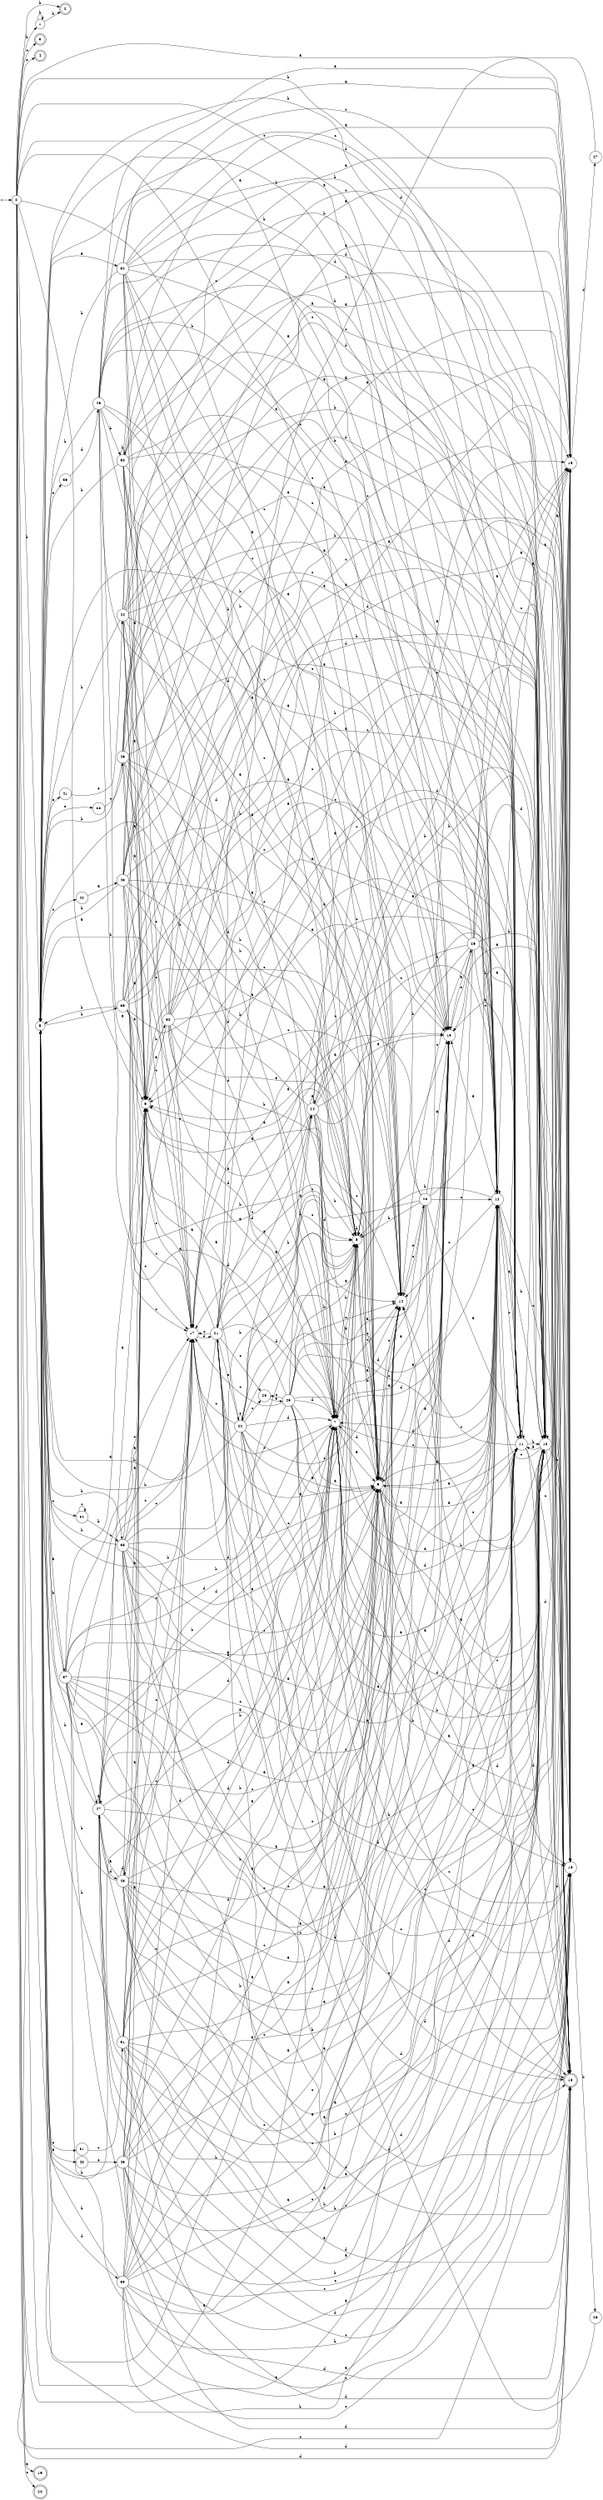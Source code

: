 digraph finite_state_machine {
rankdir=LR;
size="20,20";
node [shape = point]; "dummy0"
node [shape = circle]; "0";
"dummy0" -> "0";
node [shape = circle]; "1";
node [shape = doublecircle]; "2";node [shape = doublecircle]; "3";node [shape = doublecircle]; "4";node [shape = circle]; "5";
node [shape = circle]; "6";
node [shape = circle]; "7";
node [shape = circle]; "8";
node [shape = circle]; "9";
node [shape = circle]; "10";
node [shape = circle]; "11";
node [shape = circle]; "12";
node [shape = circle]; "13";
node [shape = circle]; "14";
node [shape = circle]; "15";
node [shape = circle]; "16";
node [shape = circle]; "17";
node [shape = doublecircle]; "18";node [shape = doublecircle]; "19";node [shape = doublecircle]; "20";node [shape = circle]; "21";
node [shape = circle]; "22";
node [shape = circle]; "23";
node [shape = circle]; "24";
node [shape = circle]; "25";
node [shape = circle]; "26";
node [shape = circle]; "27";
node [shape = circle]; "28";
node [shape = circle]; "29";
node [shape = circle]; "30";
node [shape = circle]; "31";
node [shape = circle]; "32";
node [shape = circle]; "33";
node [shape = circle]; "34";
node [shape = circle]; "35";
node [shape = circle]; "36";
node [shape = circle]; "37";
node [shape = circle]; "38";
node [shape = circle]; "39";
node [shape = circle]; "40";
node [shape = circle]; "41";
node [shape = circle]; "42";
node [shape = circle]; "43";
node [shape = circle]; "44";
node [shape = circle]; "45";
node [shape = circle]; "46";
node [shape = circle]; "47";
node [shape = circle]; "48";
node [shape = circle]; "49";
node [shape = circle]; "50";
node [shape = circle]; "51";
"0" -> "1" [label = "b"];
 "0" -> "2" [label = "b"];
 "0" -> "5" [label = "b"];
 "0" -> "8" [label = "b"];
 "0" -> "10" [label = "b"];
 "0" -> "16" [label = "c"];
 "0" -> "17" [label = "c"];
 "0" -> "3" [label = "c"];
 "0" -> "20" [label = "c"];
 "0" -> "12" [label = "c"];
 "0" -> "14" [label = "c"];
 "0" -> "4" [label = "e"];
 "0" -> "19" [label = "a"];
 "0" -> "6" [label = "a"];
 "0" -> "9" [label = "a"];
 "0" -> "11" [label = "a"];
 "0" -> "13" [label = "a"];
 "0" -> "15" [label = "a"];
 "0" -> "18" [label = "d"];
 "0" -> "7" [label = "d"];
 "17" -> "21" [label = "d"];
 "21" -> "6" [label = "a"];
 "21" -> "24" [label = "a"];
 "21" -> "9" [label = "a"];
 "21" -> "11" [label = "a"];
 "21" -> "13" [label = "a"];
 "21" -> "15" [label = "a"];
 "21" -> "16" [label = "c"];
 "21" -> "17" [label = "c"];
 "21" -> "23" [label = "c"];
 "21" -> "12" [label = "c"];
 "21" -> "14" [label = "c"];
 "21" -> "22" [label = "e"];
 "21" -> "8" [label = "b"];
 "21" -> "10" [label = "b"];
 "21" -> "5" [label = "b"];
 "21" -> "18" [label = "d"];
 "21" -> "7" [label = "d"];
 "24" -> "6" [label = "a"];
 "24" -> "24" [label = "a"];
 "24" -> "9" [label = "a"];
 "24" -> "11" [label = "a"];
 "24" -> "13" [label = "a"];
 "24" -> "15" [label = "a"];
 "24" -> "16" [label = "c"];
 "24" -> "17" [label = "c"];
 "24" -> "12" [label = "c"];
 "24" -> "14" [label = "c"];
 "24" -> "8" [label = "b"];
 "24" -> "10" [label = "b"];
 "24" -> "5" [label = "b"];
 "24" -> "18" [label = "d"];
 "24" -> "7" [label = "d"];
 "23" -> "25" [label = "a"];
 "25" -> "16" [label = "c"];
 "25" -> "17" [label = "c"];
 "25" -> "23" [label = "c"];
 "25" -> "12" [label = "c"];
 "25" -> "14" [label = "c"];
 "25" -> "6" [label = "a"];
 "25" -> "24" [label = "a"];
 "25" -> "9" [label = "a"];
 "25" -> "11" [label = "a"];
 "25" -> "13" [label = "a"];
 "25" -> "15" [label = "a"];
 "25" -> "8" [label = "b"];
 "25" -> "10" [label = "b"];
 "25" -> "5" [label = "b"];
 "25" -> "18" [label = "d"];
 "25" -> "7" [label = "d"];
 "22" -> "22" [label = "e"];
 "22" -> "6" [label = "a"];
 "22" -> "24" [label = "a"];
 "22" -> "9" [label = "a"];
 "22" -> "11" [label = "a"];
 "22" -> "13" [label = "a"];
 "22" -> "15" [label = "a"];
 "22" -> "16" [label = "c"];
 "22" -> "17" [label = "c"];
 "22" -> "23" [label = "c"];
 "22" -> "12" [label = "c"];
 "22" -> "14" [label = "c"];
 "22" -> "8" [label = "b"];
 "22" -> "10" [label = "b"];
 "22" -> "5" [label = "b"];
 "22" -> "18" [label = "d"];
 "22" -> "7" [label = "d"];
 "16" -> "26" [label = "b"];
 "26" -> "21" [label = "d"];
 "15" -> "27" [label = "d"];
 "27" -> "21" [label = "d"];
 "14" -> "28" [label = "e"];
 "28" -> "16" [label = "c"];
 "28" -> "17" [label = "c"];
 "28" -> "12" [label = "c"];
 "28" -> "14" [label = "c"];
 "28" -> "8" [label = "b"];
 "28" -> "10" [label = "b"];
 "28" -> "5" [label = "b"];
 "28" -> "6" [label = "a"];
 "28" -> "9" [label = "a"];
 "28" -> "11" [label = "a"];
 "28" -> "13" [label = "a"];
 "28" -> "15" [label = "a"];
 "28" -> "18" [label = "d"];
 "28" -> "7" [label = "d"];
 "13" -> "29" [label = "e"];
 "29" -> "6" [label = "a"];
 "29" -> "9" [label = "a"];
 "29" -> "11" [label = "a"];
 "29" -> "13" [label = "a"];
 "29" -> "15" [label = "a"];
 "29" -> "8" [label = "b"];
 "29" -> "10" [label = "b"];
 "29" -> "5" [label = "b"];
 "29" -> "18" [label = "d"];
 "29" -> "7" [label = "d"];
 "29" -> "16" [label = "c"];
 "29" -> "17" [label = "c"];
 "29" -> "12" [label = "c"];
 "29" -> "14" [label = "c"];
 "12" -> "16" [label = "c"];
 "12" -> "17" [label = "c"];
 "12" -> "12" [label = "c"];
 "12" -> "14" [label = "c"];
 "12" -> "8" [label = "b"];
 "12" -> "10" [label = "b"];
 "12" -> "5" [label = "b"];
 "12" -> "6" [label = "a"];
 "12" -> "9" [label = "a"];
 "12" -> "11" [label = "a"];
 "12" -> "13" [label = "a"];
 "12" -> "15" [label = "a"];
 "12" -> "18" [label = "d"];
 "12" -> "7" [label = "d"];
 "11" -> "6" [label = "a"];
 "11" -> "9" [label = "a"];
 "11" -> "11" [label = "a"];
 "11" -> "13" [label = "a"];
 "11" -> "15" [label = "a"];
 "11" -> "18" [label = "d"];
 "11" -> "7" [label = "d"];
 "11" -> "8" [label = "b"];
 "11" -> "10" [label = "b"];
 "11" -> "5" [label = "b"];
 "11" -> "16" [label = "c"];
 "11" -> "17" [label = "c"];
 "11" -> "12" [label = "c"];
 "11" -> "14" [label = "c"];
 "10" -> "8" [label = "b"];
 "10" -> "10" [label = "b"];
 "10" -> "5" [label = "b"];
 "10" -> "6" [label = "a"];
 "10" -> "9" [label = "a"];
 "10" -> "11" [label = "a"];
 "10" -> "13" [label = "a"];
 "10" -> "15" [label = "a"];
 "10" -> "18" [label = "d"];
 "10" -> "7" [label = "d"];
 "10" -> "16" [label = "c"];
 "10" -> "17" [label = "c"];
 "10" -> "12" [label = "c"];
 "10" -> "14" [label = "c"];
 "9" -> "6" [label = "a"];
 "9" -> "9" [label = "a"];
 "9" -> "11" [label = "a"];
 "9" -> "13" [label = "a"];
 "9" -> "15" [label = "a"];
 "9" -> "8" [label = "b"];
 "9" -> "10" [label = "b"];
 "9" -> "5" [label = "b"];
 "9" -> "18" [label = "d"];
 "9" -> "7" [label = "d"];
 "9" -> "16" [label = "c"];
 "9" -> "17" [label = "c"];
 "9" -> "12" [label = "c"];
 "9" -> "14" [label = "c"];
 "8" -> "8" [label = "b"];
 "8" -> "9" [label = "a"];
 "7" -> "18" [label = "d"];
 "7" -> "7" [label = "d"];
 "7" -> "8" [label = "b"];
 "7" -> "10" [label = "b"];
 "7" -> "5" [label = "b"];
 "7" -> "6" [label = "a"];
 "7" -> "9" [label = "a"];
 "7" -> "11" [label = "a"];
 "7" -> "13" [label = "a"];
 "7" -> "15" [label = "a"];
 "7" -> "16" [label = "c"];
 "7" -> "17" [label = "c"];
 "7" -> "12" [label = "c"];
 "7" -> "14" [label = "c"];
 "6" -> "30" [label = "b"];
 "30" -> "6" [label = "a"];
 "30" -> "9" [label = "a"];
 "30" -> "11" [label = "a"];
 "30" -> "13" [label = "a"];
 "30" -> "15" [label = "a"];
 "30" -> "8" [label = "b"];
 "30" -> "10" [label = "b"];
 "30" -> "5" [label = "b"];
 "30" -> "18" [label = "d"];
 "30" -> "7" [label = "d"];
 "30" -> "16" [label = "c"];
 "30" -> "17" [label = "c"];
 "30" -> "12" [label = "c"];
 "30" -> "14" [label = "c"];
 "5" -> "36" [label = "e"];
 "5" -> "38" [label = "e"];
 "5" -> "41" [label = "e"];
 "5" -> "42" [label = "e"];
 "5" -> "31" [label = "e"];
 "5" -> "32" [label = "a"];
 "5" -> "40" [label = "a"];
 "5" -> "37" [label = "a"];
 "5" -> "33" [label = "d"];
 "5" -> "34" [label = "c"];
 "5" -> "35" [label = "b"];
 "5" -> "39" [label = "b"];
 "42" -> "43" [label = "a"];
 "43" -> "8" [label = "b"];
 "43" -> "10" [label = "b"];
 "43" -> "5" [label = "b"];
 "43" -> "6" [label = "a"];
 "43" -> "9" [label = "a"];
 "43" -> "11" [label = "a"];
 "43" -> "13" [label = "a"];
 "43" -> "15" [label = "a"];
 "43" -> "18" [label = "d"];
 "43" -> "7" [label = "d"];
 "43" -> "16" [label = "c"];
 "43" -> "17" [label = "c"];
 "43" -> "12" [label = "c"];
 "43" -> "14" [label = "c"];
 "41" -> "44" [label = "e"];
 "44" -> "8" [label = "b"];
 "44" -> "10" [label = "b"];
 "44" -> "5" [label = "b"];
 "44" -> "6" [label = "a"];
 "44" -> "9" [label = "a"];
 "44" -> "11" [label = "a"];
 "44" -> "13" [label = "a"];
 "44" -> "15" [label = "a"];
 "44" -> "18" [label = "d"];
 "44" -> "7" [label = "d"];
 "44" -> "16" [label = "c"];
 "44" -> "17" [label = "c"];
 "44" -> "12" [label = "c"];
 "44" -> "14" [label = "c"];
 "40" -> "45" [label = "e"];
 "45" -> "8" [label = "b"];
 "45" -> "10" [label = "b"];
 "45" -> "5" [label = "b"];
 "45" -> "6" [label = "a"];
 "45" -> "9" [label = "a"];
 "45" -> "11" [label = "a"];
 "45" -> "13" [label = "a"];
 "45" -> "15" [label = "a"];
 "45" -> "18" [label = "d"];
 "45" -> "7" [label = "d"];
 "45" -> "16" [label = "c"];
 "45" -> "17" [label = "c"];
 "45" -> "12" [label = "c"];
 "45" -> "14" [label = "c"];
 "39" -> "8" [label = "b"];
 "39" -> "10" [label = "b"];
 "39" -> "5" [label = "b"];
 "39" -> "6" [label = "a"];
 "39" -> "9" [label = "a"];
 "39" -> "11" [label = "a"];
 "39" -> "13" [label = "a"];
 "39" -> "15" [label = "a"];
 "39" -> "18" [label = "d"];
 "39" -> "7" [label = "d"];
 "39" -> "16" [label = "c"];
 "39" -> "17" [label = "c"];
 "39" -> "12" [label = "c"];
 "39" -> "14" [label = "c"];
 "38" -> "46" [label = "c"];
 "46" -> "8" [label = "b"];
 "46" -> "10" [label = "b"];
 "46" -> "5" [label = "b"];
 "46" -> "6" [label = "a"];
 "46" -> "9" [label = "a"];
 "46" -> "11" [label = "a"];
 "46" -> "13" [label = "a"];
 "46" -> "15" [label = "a"];
 "46" -> "18" [label = "d"];
 "46" -> "7" [label = "d"];
 "46" -> "16" [label = "c"];
 "46" -> "17" [label = "c"];
 "46" -> "12" [label = "c"];
 "46" -> "14" [label = "c"];
 "37" -> "6" [label = "a"];
 "37" -> "9" [label = "a"];
 "37" -> "11" [label = "a"];
 "37" -> "15" [label = "a"];
 "37" -> "13" [label = "a"];
 "37" -> "47" [label = "a"];
 "37" -> "8" [label = "b"];
 "37" -> "10" [label = "b"];
 "37" -> "5" [label = "b"];
 "37" -> "18" [label = "d"];
 "37" -> "7" [label = "d"];
 "37" -> "16" [label = "c"];
 "37" -> "17" [label = "c"];
 "37" -> "12" [label = "c"];
 "37" -> "14" [label = "c"];
 "47" -> "6" [label = "a"];
 "47" -> "9" [label = "a"];
 "47" -> "11" [label = "a"];
 "47" -> "15" [label = "a"];
 "47" -> "13" [label = "a"];
 "47" -> "47" [label = "a"];
 "47" -> "48" [label = "d"];
 "47" -> "18" [label = "d"];
 "47" -> "7" [label = "d"];
 "47" -> "8" [label = "b"];
 "47" -> "10" [label = "b"];
 "47" -> "5" [label = "b"];
 "47" -> "16" [label = "c"];
 "47" -> "17" [label = "c"];
 "47" -> "12" [label = "c"];
 "47" -> "14" [label = "c"];
 "48" -> "48" [label = "d"];
 "48" -> "18" [label = "d"];
 "48" -> "7" [label = "d"];
 "48" -> "6" [label = "a"];
 "48" -> "9" [label = "a"];
 "48" -> "11" [label = "a"];
 "48" -> "15" [label = "a"];
 "48" -> "13" [label = "a"];
 "48" -> "47" [label = "a"];
 "48" -> "8" [label = "b"];
 "48" -> "10" [label = "b"];
 "48" -> "5" [label = "b"];
 "48" -> "16" [label = "c"];
 "48" -> "17" [label = "c"];
 "48" -> "12" [label = "c"];
 "48" -> "14" [label = "c"];
 "36" -> "49" [label = "d"];
 "49" -> "8" [label = "b"];
 "49" -> "50" [label = "b"];
 "49" -> "10" [label = "b"];
 "49" -> "5" [label = "b"];
 "49" -> "6" [label = "a"];
 "49" -> "9" [label = "a"];
 "49" -> "11" [label = "a"];
 "49" -> "13" [label = "a"];
 "49" -> "15" [label = "a"];
 "49" -> "18" [label = "d"];
 "49" -> "7" [label = "d"];
 "49" -> "16" [label = "c"];
 "49" -> "17" [label = "c"];
 "49" -> "12" [label = "c"];
 "49" -> "14" [label = "c"];
 "50" -> "8" [label = "b"];
 "50" -> "50" [label = "b"];
 "50" -> "10" [label = "b"];
 "50" -> "5" [label = "b"];
 "50" -> "6" [label = "a"];
 "50" -> "9" [label = "a"];
 "50" -> "11" [label = "a"];
 "50" -> "13" [label = "a"];
 "50" -> "15" [label = "a"];
 "50" -> "18" [label = "d"];
 "50" -> "7" [label = "d"];
 "50" -> "16" [label = "c"];
 "50" -> "17" [label = "c"];
 "50" -> "12" [label = "c"];
 "50" -> "14" [label = "c"];
 "35" -> "8" [label = "b"];
 "35" -> "10" [label = "b"];
 "35" -> "5" [label = "b"];
 "35" -> "6" [label = "a"];
 "35" -> "9" [label = "a"];
 "35" -> "11" [label = "a"];
 "35" -> "13" [label = "a"];
 "35" -> "15" [label = "a"];
 "35" -> "18" [label = "d"];
 "35" -> "7" [label = "d"];
 "35" -> "16" [label = "c"];
 "35" -> "17" [label = "c"];
 "35" -> "12" [label = "c"];
 "35" -> "14" [label = "c"];
 "34" -> "34" [label = "c"];
 "34" -> "35" [label = "b"];
 "33" -> "8" [label = "b"];
 "33" -> "10" [label = "b"];
 "33" -> "5" [label = "b"];
 "33" -> "6" [label = "a"];
 "33" -> "9" [label = "a"];
 "33" -> "11" [label = "a"];
 "33" -> "13" [label = "a"];
 "33" -> "15" [label = "a"];
 "33" -> "18" [label = "d"];
 "33" -> "7" [label = "d"];
 "33" -> "16" [label = "c"];
 "33" -> "17" [label = "c"];
 "33" -> "12" [label = "c"];
 "33" -> "14" [label = "c"];
 "32" -> "8" [label = "b"];
 "32" -> "10" [label = "b"];
 "32" -> "5" [label = "b"];
 "32" -> "6" [label = "a"];
 "32" -> "9" [label = "a"];
 "32" -> "11" [label = "a"];
 "32" -> "13" [label = "a"];
 "32" -> "15" [label = "a"];
 "32" -> "18" [label = "d"];
 "32" -> "7" [label = "d"];
 "32" -> "16" [label = "c"];
 "32" -> "17" [label = "c"];
 "32" -> "12" [label = "c"];
 "32" -> "14" [label = "c"];
 "31" -> "51" [label = "c"];
 "51" -> "8" [label = "b"];
 "51" -> "10" [label = "b"];
 "51" -> "5" [label = "b"];
 "51" -> "6" [label = "a"];
 "51" -> "9" [label = "a"];
 "51" -> "11" [label = "a"];
 "51" -> "13" [label = "a"];
 "51" -> "15" [label = "a"];
 "51" -> "18" [label = "d"];
 "51" -> "7" [label = "d"];
 "51" -> "16" [label = "c"];
 "51" -> "17" [label = "c"];
 "51" -> "12" [label = "c"];
 "51" -> "14" [label = "c"];
 "1" -> "1" [label = "b"];
 "1" -> "2" [label = "b"];
 }
